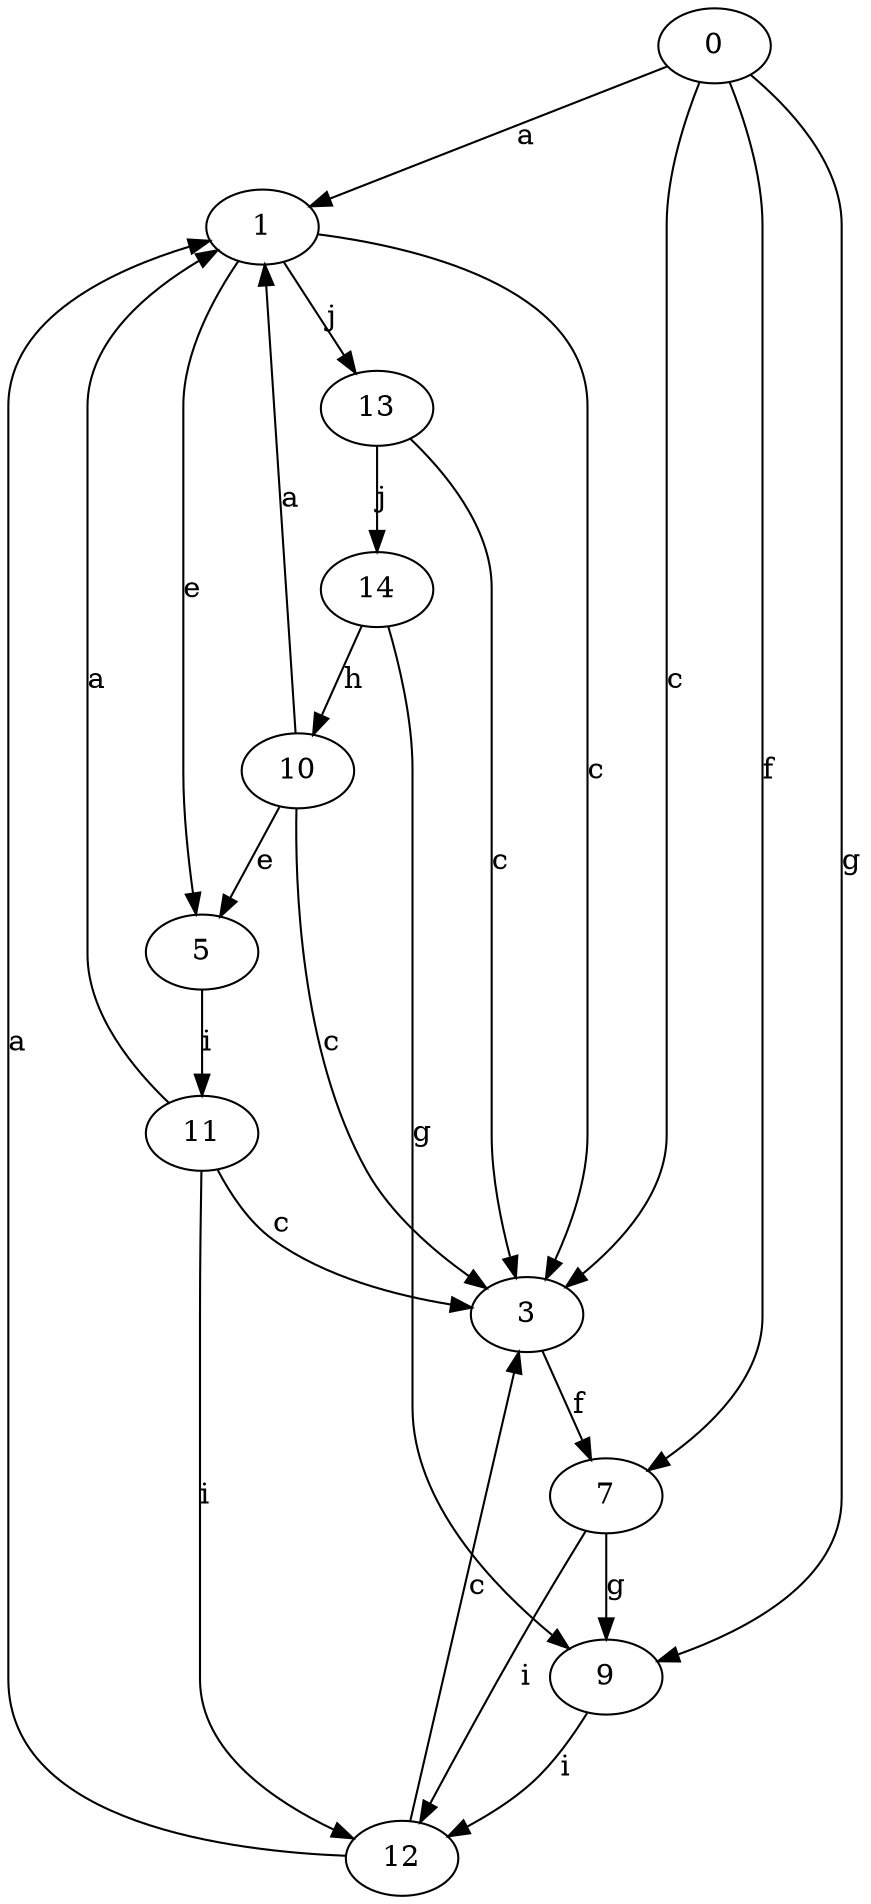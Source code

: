 strict digraph  {
0;
1;
3;
5;
7;
9;
10;
11;
12;
13;
14;
0 -> 1  [label=a];
0 -> 3  [label=c];
0 -> 7  [label=f];
0 -> 9  [label=g];
1 -> 3  [label=c];
1 -> 5  [label=e];
1 -> 13  [label=j];
3 -> 7  [label=f];
5 -> 11  [label=i];
7 -> 9  [label=g];
7 -> 12  [label=i];
9 -> 12  [label=i];
10 -> 1  [label=a];
10 -> 3  [label=c];
10 -> 5  [label=e];
11 -> 1  [label=a];
11 -> 3  [label=c];
11 -> 12  [label=i];
12 -> 1  [label=a];
12 -> 3  [label=c];
13 -> 3  [label=c];
13 -> 14  [label=j];
14 -> 9  [label=g];
14 -> 10  [label=h];
}
